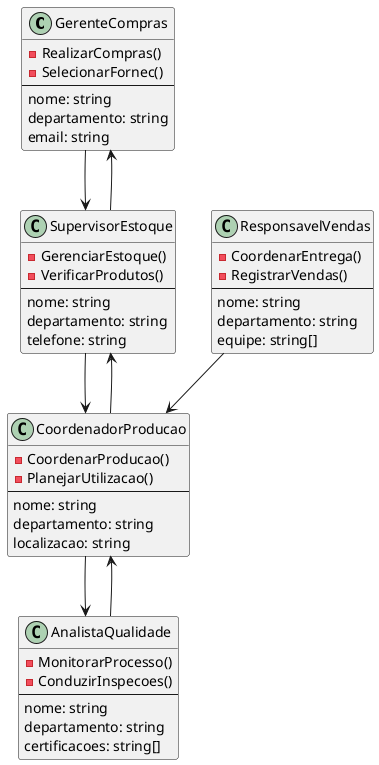 @startuml ModeloDeDominio

class GerenteCompras {
  - RealizarCompras()
  - SelecionarFornec()
  --
  nome: string
  departamento: string
  email: string
}

class SupervisorEstoque {
  - GerenciarEstoque()
  - VerificarProdutos()
  --
  nome: string
  departamento: string
  telefone: string
}

class CoordenadorProducao {
  - CoordenarProducao()
  - PlanejarUtilizacao()
  --
  nome: string
  departamento: string
  localizacao: string
}

class AnalistaQualidade {
  - MonitorarProcesso()
  - ConduzirInspecoes()
  --
  nome: string
  departamento: string
  certificacoes: string[]
}

class ResponsavelVendas {
  - CoordenarEntrega()
  - RegistrarVendas()
  --
  nome: string
  departamento: string
  equipe: string[]
}

GerenteCompras --> SupervisorEstoque
SupervisorEstoque --> GerenteCompras
SupervisorEstoque --> CoordenadorProducao
CoordenadorProducao --> SupervisorEstoque
CoordenadorProducao --> AnalistaQualidade
AnalistaQualidade --> CoordenadorProducao
ResponsavelVendas --> CoordenadorProducao

@enduml